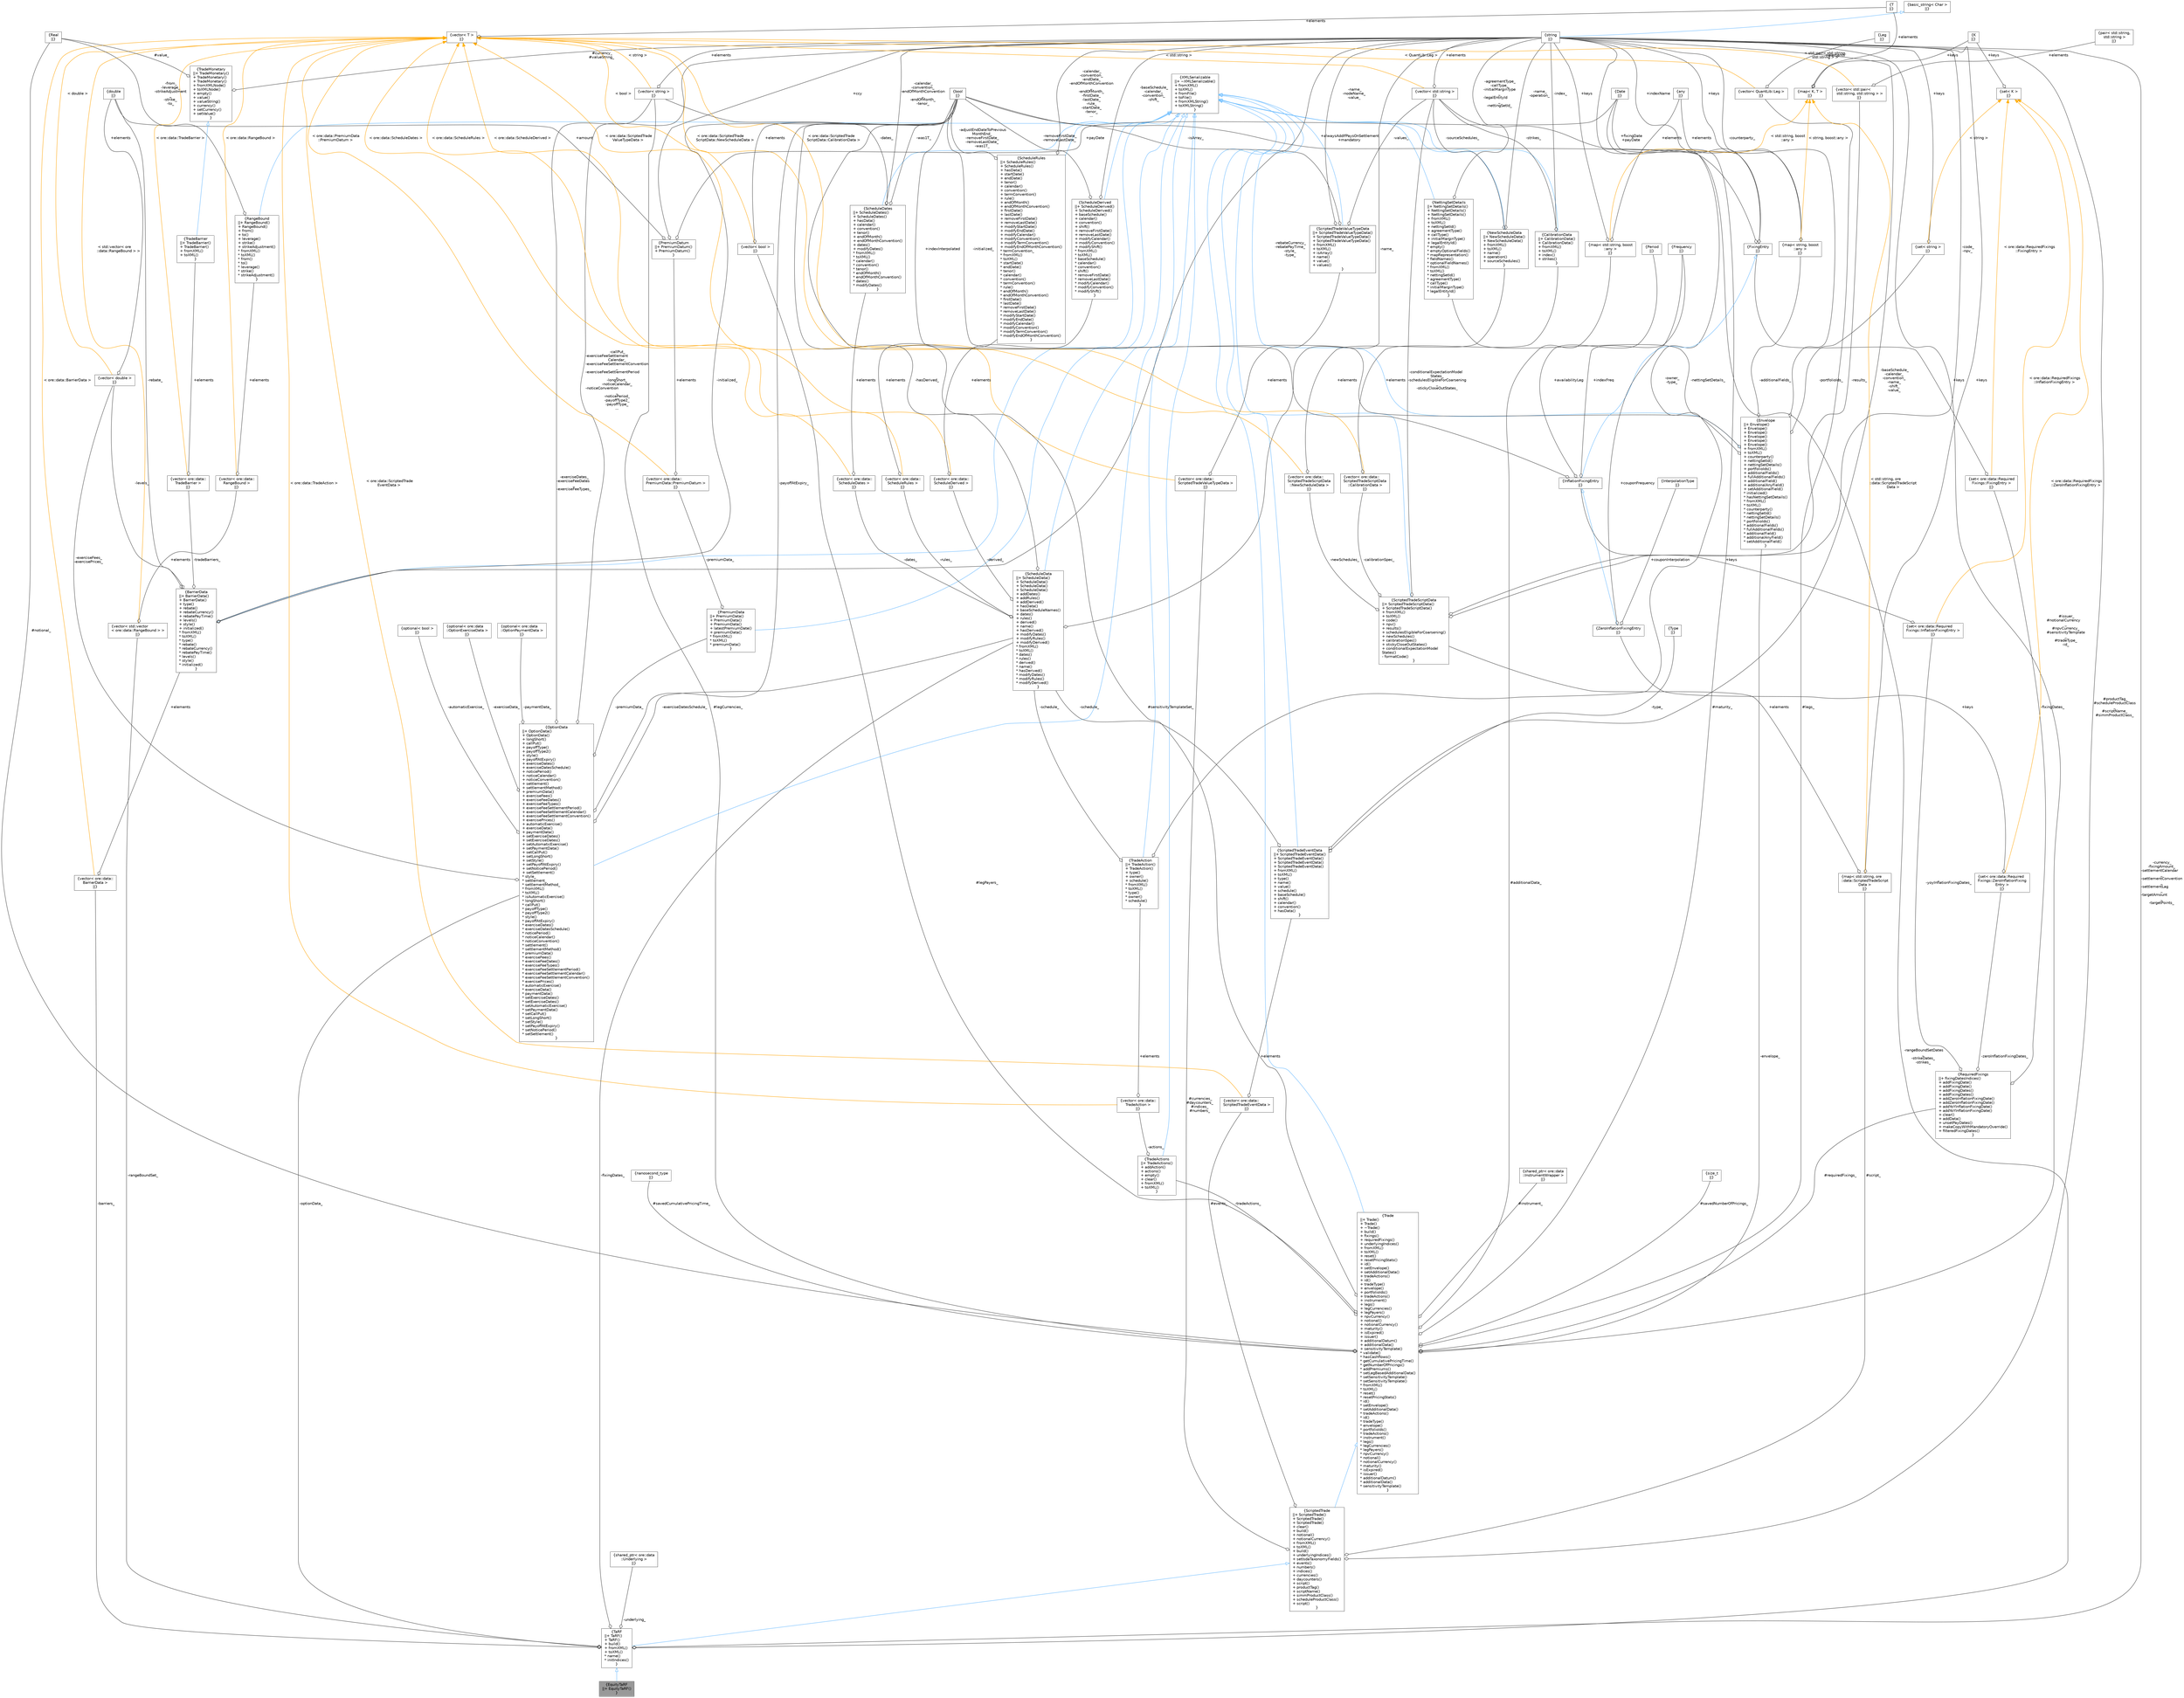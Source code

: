 digraph "EquityTaRF"
{
 // INTERACTIVE_SVG=YES
 // LATEX_PDF_SIZE
  bgcolor="transparent";
  edge [fontname=Helvetica,fontsize=10,labelfontname=Helvetica,labelfontsize=10];
  node [fontname=Helvetica,fontsize=10,shape=box,height=0.2,width=0.4];
  Node1 [label="{EquityTaRF\n||+ EquityTaRF()\l}",height=0.2,width=0.4,color="gray40", fillcolor="grey60", style="filled", fontcolor="black",tooltip=" "];
  Node2 -> Node1 [dir="back",color="steelblue1",style="solid",arrowtail="onormal"];
  Node2 [label="{TaRF\n||+ TaRF()\l+ TaRF()\l+ build()\l+ fromXML()\l+ toXML()\l* name()\l* initIndices()\l}",height=0.2,width=0.4,color="gray40", fillcolor="white", style="filled",URL="$classore_1_1data_1_1_ta_r_f.html",tooltip=" "];
  Node3 -> Node2 [dir="back",color="steelblue1",style="solid",arrowtail="onormal"];
  Node3 [label="{ScriptedTrade\n||+ ScriptedTrade()\l+ ScriptedTrade()\l+ ScriptedTrade()\l+ clear()\l+ build()\l+ notional()\l+ notionalCurrency()\l+ fromXML()\l+ toXML()\l+ build()\l+ underlyingIndices()\l+ setIsdaTaxonomyFields()\l+ events()\l+ numbers()\l+ indices()\l+ currencies()\l+ daycounters()\l+ script()\l+ productTag()\l+ scriptName()\l+ simmProductClass()\l+ scheduleProductClass()\l+ script()\l}",height=0.2,width=0.4,color="gray40", fillcolor="white", style="filled",URL="$classore_1_1data_1_1_scripted_trade.html",tooltip=" "];
  Node4 -> Node3 [dir="back",color="steelblue1",style="solid",arrowtail="onormal"];
  Node4 [label="{Trade\n||+ Trade()\l+ Trade()\l+ ~Trade()\l+ build()\l+ fixings()\l+ requiredFixings()\l+ underlyingIndices()\l+ fromXML()\l+ toXML()\l+ reset()\l+ resetPricingStats()\l+ id()\l+ setEnvelope()\l+ setAdditionalData()\l+ tradeActions()\l+ id()\l+ tradeType()\l+ envelope()\l+ portfolioIds()\l+ tradeActions()\l+ instrument()\l+ legs()\l+ legCurrencies()\l+ legPayers()\l+ npvCurrency()\l+ notional()\l+ notionalCurrency()\l+ maturity()\l+ isExpired()\l+ issuer()\l+ additionalDatum()\l+ additionalData()\l+ sensitivityTemplate()\l* validate()\l* hasCashflows()\l* getCumulativePricingTime()\l* getNumberOfPricings()\l* addPremiums()\l* setLegBasedAdditionalData()\l* setSensitivityTemplate()\l* setSensitivityTemplate()\l* fromXML()\l* toXML()\l* reset()\l* resetPricingStats()\l* id()\l* setEnvelope()\l* setAdditionalData()\l* tradeActions()\l* id()\l* tradeType()\l* envelope()\l* portfolioIds()\l* tradeActions()\l* instrument()\l* legs()\l* legCurrencies()\l* legPayers()\l* npvCurrency()\l* notional()\l* notionalCurrency()\l* maturity()\l* isExpired()\l* issuer()\l* additionalDatum()\l* additionalData()\l* sensitivityTemplate()\l}",height=0.2,width=0.4,color="gray40", fillcolor="white", style="filled",URL="$classore_1_1data_1_1_trade.html",tooltip="Trade base class."];
  Node5 -> Node4 [dir="back",color="steelblue1",style="solid",arrowtail="onormal"];
  Node5 [label="{XMLSerializable\n||+ ~XMLSerializable()\l+ fromXML()\l+ toXML()\l+ fromFile()\l+ toFile()\l+ fromXMLString()\l+ toXMLString()\l}",height=0.2,width=0.4,color="gray40", fillcolor="white", style="filled",URL="$classore_1_1data_1_1_x_m_l_serializable.html",tooltip="Base class for all serializable classes."];
  Node6 -> Node4 [color="grey25",style="solid",label=" #issuer_\n#notionalCurrency\l_\n#npvCurrency_\n#sensitivityTemplate\l_\n#tradeType_\n-id_" ,arrowhead="odiamond"];
  Node6 [label="{string\n||}",height=0.2,width=0.4,color="gray40", fillcolor="white", style="filled",tooltip=" "];
  Node7 -> Node6 [dir="back",color="steelblue1",style="solid",arrowtail="onormal"];
  Node7 [label="{basic_string\< Char \>\n||}",height=0.2,width=0.4,color="gray40", fillcolor="white", style="filled",tooltip=" "];
  Node8 -> Node4 [color="grey25",style="solid",label=" #instrument_" ,arrowhead="odiamond"];
  Node8 [label="{shared_ptr\< ore::data\l::InstrumentWrapper \>\n||}",height=0.2,width=0.4,color="gray40", fillcolor="white", style="filled",tooltip=" "];
  Node9 -> Node4 [color="grey25",style="solid",label=" #legs_" ,arrowhead="odiamond"];
  Node9 [label="{vector\< QuantLib::Leg \>\n||}",height=0.2,width=0.4,color="gray40", fillcolor="white", style="filled",tooltip=" "];
  Node10 -> Node9 [color="grey25",style="solid",label=" +elements" ,arrowhead="odiamond"];
  Node10 [label="{Leg\n||}",height=0.2,width=0.4,color="gray40", fillcolor="white", style="filled",tooltip=" "];
  Node11 -> Node9 [dir="back",color="orange",style="solid",label=" \< QuantLib::Leg \>" ];
  Node11 [label="{vector\< T \>\n||}",height=0.2,width=0.4,color="gray40", fillcolor="white", style="filled",tooltip=" "];
  Node12 -> Node11 [color="grey25",style="solid",label=" +elements" ,arrowhead="odiamond"];
  Node12 [label="{T\n||}",height=0.2,width=0.4,color="gray40", fillcolor="white", style="filled",tooltip=" "];
  Node13 -> Node4 [color="grey25",style="solid",label=" #legCurrencies_" ,arrowhead="odiamond"];
  Node13 [label="{vector\< string \>\n||}",height=0.2,width=0.4,color="gray40", fillcolor="white", style="filled",tooltip=" "];
  Node6 -> Node13 [color="grey25",style="solid",label=" +elements" ,arrowhead="odiamond"];
  Node11 -> Node13 [dir="back",color="orange",style="solid",label=" \< string \>" ];
  Node14 -> Node4 [color="grey25",style="solid",label=" #legPayers_" ,arrowhead="odiamond"];
  Node14 [label="{vector\< bool \>\n||}",height=0.2,width=0.4,color="gray40", fillcolor="white", style="filled",tooltip=" "];
  Node15 -> Node14 [color="grey25",style="solid",label=" +elements" ,arrowhead="odiamond"];
  Node15 [label="{bool\n||}",height=0.2,width=0.4,color="gray40", fillcolor="white", style="filled",URL="$classbool.html",tooltip=" "];
  Node11 -> Node14 [dir="back",color="orange",style="solid",label=" \< bool \>" ];
  Node16 -> Node4 [color="grey25",style="solid",label=" #notional_" ,arrowhead="odiamond"];
  Node16 [label="{Real\n||}",height=0.2,width=0.4,color="gray40", fillcolor="white", style="filled",tooltip=" "];
  Node17 -> Node4 [color="grey25",style="solid",label=" #maturity_" ,arrowhead="odiamond"];
  Node17 [label="{Date\n||}",height=0.2,width=0.4,color="gray40", fillcolor="white", style="filled",tooltip=" "];
  Node15 -> Node4 [color="grey25",style="solid",label=" #sensitivityTemplateSet_" ,arrowhead="odiamond"];
  Node18 -> Node4 [color="grey25",style="solid",label=" #savedNumberOfPricings_" ,arrowhead="odiamond"];
  Node18 [label="{size_t\n||}",height=0.2,width=0.4,color="gray40", fillcolor="white", style="filled",tooltip=" "];
  Node19 -> Node4 [color="grey25",style="solid",label=" #savedCumulativePricingTime_" ,arrowhead="odiamond"];
  Node19 [label="{nanosecond_type\n||}",height=0.2,width=0.4,color="gray40", fillcolor="white", style="filled",tooltip=" "];
  Node20 -> Node4 [color="grey25",style="solid",label=" #requiredFixings_" ,arrowhead="odiamond"];
  Node20 [label="{RequiredFixings\n||+ fixingDatesIndices()\l+ addFixingDate()\l+ addFixingDate()\l+ addFixingDates()\l+ addFixingDates()\l+ addZeroInflationFixingDate()\l+ addZeroInflationFixingDate()\l+ addYoYInflationFixingDate()\l+ addYoYInflationFixingDate()\l+ clear()\l+ addData()\l+ unsetPayDates()\l+ makeCopyWithMandatoryOverride()\l+ filteredFixingDates()\l}",height=0.2,width=0.4,color="gray40", fillcolor="white", style="filled",URL="$classore_1_1data_1_1_required_fixings.html",tooltip=" "];
  Node21 -> Node20 [color="grey25",style="solid",label=" -fixingDates_" ,arrowhead="odiamond"];
  Node21 [label="{set\< ore::data::Required\lFixings::FixingEntry \>\n||}",height=0.2,width=0.4,color="gray40", fillcolor="white", style="filled",tooltip=" "];
  Node22 -> Node21 [color="grey25",style="solid",label=" +keys" ,arrowhead="odiamond"];
  Node22 [label="{FixingEntry\n||}",height=0.2,width=0.4,color="gray40", fillcolor="white", style="filled",URL="$structore_1_1data_1_1_required_fixings_1_1_fixing_entry.html",tooltip=" "];
  Node6 -> Node22 [color="grey25",style="solid",label=" +indexName" ,arrowhead="odiamond"];
  Node17 -> Node22 [color="grey25",style="solid",label=" +fixingDate\n+payDate" ,arrowhead="odiamond"];
  Node15 -> Node22 [color="grey25",style="solid",label=" +alwaysAddIfPaysOnSettlement\n+mandatory" ,arrowhead="odiamond"];
  Node23 -> Node21 [dir="back",color="orange",style="solid",label=" \< ore::data::RequiredFixings\l::FixingEntry \>" ];
  Node23 [label="{set\< K \>\n||}",height=0.2,width=0.4,color="gray40", fillcolor="white", style="filled",tooltip=" "];
  Node24 -> Node23 [color="grey25",style="solid",label=" +keys" ,arrowhead="odiamond"];
  Node24 [label="{K\n||}",height=0.2,width=0.4,color="gray40", fillcolor="white", style="filled",tooltip=" "];
  Node25 -> Node20 [color="grey25",style="solid",label=" -zeroInflationFixingDates_" ,arrowhead="odiamond"];
  Node25 [label="{set\< ore::data::Required\lFixings::ZeroInflationFixing\lEntry \>\n||}",height=0.2,width=0.4,color="gray40", fillcolor="white", style="filled",tooltip=" "];
  Node26 -> Node25 [color="grey25",style="solid",label=" +keys" ,arrowhead="odiamond"];
  Node26 [label="{ZeroInflationFixingEntry\n||}",height=0.2,width=0.4,color="gray40", fillcolor="white", style="filled",URL="$structore_1_1data_1_1_required_fixings_1_1_zero_inflation_fixing_entry.html",tooltip=" "];
  Node27 -> Node26 [dir="back",color="steelblue1",style="solid",arrowtail="onormal"];
  Node27 [label="{InflationFixingEntry\n||}",height=0.2,width=0.4,color="gray40", fillcolor="white", style="filled",URL="$structore_1_1data_1_1_required_fixings_1_1_inflation_fixing_entry.html",tooltip=" "];
  Node22 -> Node27 [dir="back",color="steelblue1",style="solid",arrowtail="onormal"];
  Node15 -> Node27 [color="grey25",style="solid",label=" +indexInterpolated" ,arrowhead="odiamond"];
  Node28 -> Node27 [color="grey25",style="solid",label=" +indexFreq" ,arrowhead="odiamond"];
  Node28 [label="{Frequency\n||}",height=0.2,width=0.4,color="gray40", fillcolor="white", style="filled",tooltip=" "];
  Node29 -> Node27 [color="grey25",style="solid",label=" +availabilityLeg" ,arrowhead="odiamond"];
  Node29 [label="{Period\n||}",height=0.2,width=0.4,color="gray40", fillcolor="white", style="filled",tooltip=" "];
  Node30 -> Node26 [color="grey25",style="solid",label=" +couponInterpolation" ,arrowhead="odiamond"];
  Node30 [label="{InterpolationType\n||}",height=0.2,width=0.4,color="gray40", fillcolor="white", style="filled",tooltip=" "];
  Node28 -> Node26 [color="grey25",style="solid",label=" +couponFrequency" ,arrowhead="odiamond"];
  Node23 -> Node25 [dir="back",color="orange",style="solid",label=" \< ore::data::RequiredFixings\l::ZeroInflationFixingEntry \>" ];
  Node31 -> Node20 [color="grey25",style="solid",label=" -yoyInflationFixingDates_" ,arrowhead="odiamond"];
  Node31 [label="{set\< ore::data::Required\lFixings::InflationFixingEntry \>\n||}",height=0.2,width=0.4,color="gray40", fillcolor="white", style="filled",tooltip=" "];
  Node27 -> Node31 [color="grey25",style="solid",label=" +keys" ,arrowhead="odiamond"];
  Node23 -> Node31 [dir="back",color="orange",style="solid",label=" \< ore::data::RequiredFixings\l::InflationFixingEntry \>" ];
  Node32 -> Node4 [color="grey25",style="solid",label=" #additionalData_" ,arrowhead="odiamond"];
  Node32 [label="{map\< std::string, boost\l::any \>\n||}",height=0.2,width=0.4,color="gray40", fillcolor="white", style="filled",tooltip=" "];
  Node6 -> Node32 [color="grey25",style="solid",label=" +keys" ,arrowhead="odiamond"];
  Node33 -> Node32 [color="grey25",style="solid",label=" +elements" ,arrowhead="odiamond"];
  Node33 [label="{any\n||}",height=0.2,width=0.4,color="gray40", fillcolor="white", style="filled",tooltip=" "];
  Node34 -> Node32 [dir="back",color="orange",style="solid",label=" \< std::string, boost\l::any \>" ];
  Node34 [label="{map\< K, T \>\n||}",height=0.2,width=0.4,color="gray40", fillcolor="white", style="filled",tooltip=" "];
  Node24 -> Node34 [color="grey25",style="solid",label=" +keys" ,arrowhead="odiamond"];
  Node12 -> Node34 [color="grey25",style="solid",label=" +elements" ,arrowhead="odiamond"];
  Node35 -> Node4 [color="grey25",style="solid",label=" -envelope_" ,arrowhead="odiamond"];
  Node35 [label="{Envelope\n||+ Envelope()\l+ Envelope()\l+ Envelope()\l+ Envelope()\l+ Envelope()\l+ Envelope()\l+ fromXML()\l+ toXML()\l+ counterparty()\l+ nettingSetId()\l+ nettingSetDetails()\l+ portfolioIds()\l+ additionalFields()\l+ fullAdditionalFields()\l+ additionalField()\l+ additionalAnyField()\l+ setAdditionalField()\l* initialized()\l* hasNettingSetDetails()\l* fromXML()\l* toXML()\l* counterparty()\l* nettingSetId()\l* nettingSetDetails()\l* portfolioIds()\l* additionalFields()\l* fullAdditionalFields()\l* additionalField()\l* additionalAnyField()\l* setAdditionalField()\l}",height=0.2,width=0.4,color="gray40", fillcolor="white", style="filled",URL="$classore_1_1data_1_1_envelope.html",tooltip="Serializable object holding generic trade data, reporting dimensions."];
  Node5 -> Node35 [dir="back",color="steelblue1",style="solid",arrowtail="onormal"];
  Node6 -> Node35 [color="grey25",style="solid",label=" -counterparty_" ,arrowhead="odiamond"];
  Node36 -> Node35 [color="grey25",style="solid",label=" -nettingSetDetails_" ,arrowhead="odiamond"];
  Node36 [label="{NettingSetDetails\n||+ NettingSetDetails()\l+ NettingSetDetails()\l+ NettingSetDetails()\l+ fromXML()\l+ toXML()\l+ nettingSetId()\l+ agreementType()\l+ callType()\l+ initialMarginType()\l+ legalEntityId()\l* empty()\l* emptyOptionalFields()\l* mapRepresentation()\l* fieldNames()\l* optionalFieldNames()\l* fromXML()\l* toXML()\l* nettingSetId()\l* agreementType()\l* callType()\l* initialMarginType()\l* legalEntityId()\l}",height=0.2,width=0.4,color="gray40", fillcolor="white", style="filled",URL="$classore_1_1data_1_1_netting_set_details.html",tooltip="Serializable object holding netting set identification data."];
  Node5 -> Node36 [dir="back",color="steelblue1",style="solid",arrowtail="onormal"];
  Node6 -> Node36 [color="grey25",style="solid",label=" -agreementType_\n-callType_\n-initialMarginType\l_\n-legalEntityId\l_\n-nettingSetId_" ,arrowhead="odiamond"];
  Node37 -> Node35 [color="grey25",style="solid",label=" -portfolioIds_" ,arrowhead="odiamond"];
  Node37 [label="{set\< string \>\n||}",height=0.2,width=0.4,color="gray40", fillcolor="white", style="filled",tooltip=" "];
  Node6 -> Node37 [color="grey25",style="solid",label=" +keys" ,arrowhead="odiamond"];
  Node23 -> Node37 [dir="back",color="orange",style="solid",label=" \< string \>" ];
  Node38 -> Node35 [color="grey25",style="solid",label=" -additionalFields_" ,arrowhead="odiamond"];
  Node38 [label="{map\< string, boost\l::any \>\n||}",height=0.2,width=0.4,color="gray40", fillcolor="white", style="filled",tooltip=" "];
  Node6 -> Node38 [color="grey25",style="solid",label=" +keys" ,arrowhead="odiamond"];
  Node33 -> Node38 [color="grey25",style="solid",label=" +elements" ,arrowhead="odiamond"];
  Node34 -> Node38 [dir="back",color="orange",style="solid",label=" \< string, boost::any \>" ];
  Node15 -> Node35 [color="grey25",style="solid",label=" -initialized_" ,arrowhead="odiamond"];
  Node39 -> Node4 [color="grey25",style="solid",label=" -tradeActions_" ,arrowhead="odiamond"];
  Node39 [label="{TradeActions\n||+ TradeActions()\l+ addAction()\l+ actions()\l+ empty()\l+ clear()\l+ fromXML()\l+ toXML()\l}",height=0.2,width=0.4,color="gray40", fillcolor="white", style="filled",URL="$classore_1_1data_1_1_trade_actions.html",tooltip="Serializable object holding generic trade actions."];
  Node5 -> Node39 [dir="back",color="steelblue1",style="solid",arrowtail="onormal"];
  Node40 -> Node39 [color="grey25",style="solid",label=" -actions_" ,arrowhead="odiamond"];
  Node40 [label="{vector\< ore::data::\lTradeAction \>\n||}",height=0.2,width=0.4,color="gray40", fillcolor="white", style="filled",tooltip=" "];
  Node41 -> Node40 [color="grey25",style="solid",label=" +elements" ,arrowhead="odiamond"];
  Node41 [label="{TradeAction\n||+ TradeAction()\l+ TradeAction()\l+ type()\l+ owner()\l+ schedule()\l* fromXML()\l* toXML()\l* type()\l* owner()\l* schedule()\l}",height=0.2,width=0.4,color="gray40", fillcolor="white", style="filled",URL="$classore_1_1data_1_1_trade_action.html",tooltip="Serializable object holding a trade action."];
  Node5 -> Node41 [dir="back",color="steelblue1",style="solid",arrowtail="onormal"];
  Node6 -> Node41 [color="grey25",style="solid",label=" -owner_\n-type_" ,arrowhead="odiamond"];
  Node42 -> Node41 [color="grey25",style="solid",label=" -schedule_" ,arrowhead="odiamond"];
  Node42 [label="{ScheduleData\n||+ ScheduleData()\l+ ScheduleData()\l+ ScheduleData()\l+ ScheduleData()\l+ addDates()\l+ addRules()\l+ addDerived()\l+ hasData()\l+ baseScheduleNames()\l+ dates()\l+ rules()\l+ derived()\l+ name()\l+ hasDerived()\l+ modifyDates()\l+ modifyRules()\l+ modifyDerived()\l* fromXML()\l* toXML()\l* dates()\l* rules()\l* derived()\l* name()\l* hasDerived()\l* modifyDates()\l* modifyRules()\l* modifyDerived()\l}",height=0.2,width=0.4,color="gray40", fillcolor="white", style="filled",URL="$classore_1_1data_1_1_schedule_data.html",tooltip="Serializable schedule data."];
  Node5 -> Node42 [dir="back",color="steelblue1",style="solid",arrowtail="onormal"];
  Node43 -> Node42 [color="grey25",style="solid",label=" -dates_" ,arrowhead="odiamond"];
  Node43 [label="{vector\< ore::data::\lScheduleDates \>\n||}",height=0.2,width=0.4,color="gray40", fillcolor="white", style="filled",tooltip=" "];
  Node44 -> Node43 [color="grey25",style="solid",label=" +elements" ,arrowhead="odiamond"];
  Node44 [label="{ScheduleDates\n||+ ScheduleDates()\l+ ScheduleDates()\l+ hasData()\l+ calendar()\l+ convention()\l+ tenor()\l+ endOfMonth()\l+ endOfMonthConvention()\l+ dates()\l+ modifyDates()\l* fromXML()\l* toXML()\l* calendar()\l* convention()\l* tenor()\l* endOfMonth()\l* endOfMonthConvention()\l* dates()\l* modifyDates()\l}",height=0.2,width=0.4,color="gray40", fillcolor="white", style="filled",URL="$classore_1_1data_1_1_schedule_dates.html",tooltip="Serializable object holding schedule Dates data."];
  Node5 -> Node44 [dir="back",color="steelblue1",style="solid",arrowtail="onormal"];
  Node6 -> Node44 [color="grey25",style="solid",label=" -calendar_\n-convention_\n-endOfMonthConvention\l_\n-endOfMonth_\n-tenor_" ,arrowhead="odiamond"];
  Node13 -> Node44 [color="grey25",style="solid",label=" -dates_" ,arrowhead="odiamond"];
  Node15 -> Node44 [color="grey25",style="solid",label=" -was1T_" ,arrowhead="odiamond"];
  Node11 -> Node43 [dir="back",color="orange",style="solid",label=" \< ore::data::ScheduleDates \>" ];
  Node45 -> Node42 [color="grey25",style="solid",label=" -rules_" ,arrowhead="odiamond"];
  Node45 [label="{vector\< ore::data::\lScheduleRules \>\n||}",height=0.2,width=0.4,color="gray40", fillcolor="white", style="filled",tooltip=" "];
  Node46 -> Node45 [color="grey25",style="solid",label=" +elements" ,arrowhead="odiamond"];
  Node46 [label="{ScheduleRules\n||+ ScheduleRules()\l+ ScheduleRules()\l+ hasData()\l+ startDate()\l+ endDate()\l+ tenor()\l+ calendar()\l+ convention()\l+ termConvention()\l+ rule()\l+ endOfMonth()\l+ endOfMonthConvention()\l+ firstDate()\l+ lastDate()\l+ removeFirstDate()\l+ removeLastDate()\l+ modifyStartDate()\l+ modifyEndDate()\l+ modifyCalendar()\l+ modifyConvention()\l+ modifyTermConvention()\l+ modifyEndOfMonthConvention()\l* termConvention_\l* fromXML()\l* toXML()\l* startDate()\l* endDate()\l* tenor()\l* calendar()\l* convention()\l* termConvention()\l* rule()\l* endOfMonth()\l* endOfMonthConvention()\l* firstDate()\l* lastDate()\l* removeFirstDate()\l* removeLastDate()\l* modifyStartDate()\l* modifyEndDate()\l* modifyCalendar()\l* modifyConvention()\l* modifyTermConvention()\l* modifyEndOfMonthConvention()\l}",height=0.2,width=0.4,color="gray40", fillcolor="white", style="filled",URL="$classore_1_1data_1_1_schedule_rules.html",tooltip="Serializable object holding schedule Rules data."];
  Node5 -> Node46 [dir="back",color="steelblue1",style="solid",arrowtail="onormal"];
  Node6 -> Node46 [color="grey25",style="solid",label=" -calendar_\n-convention_\n-endDate_\n-endOfMonthConvention\l_\n-endOfMonth_\n-firstDate_\n-lastDate_\n-rule_\n-startDate_\n-tenor_\n..." ,arrowhead="odiamond"];
  Node15 -> Node46 [color="grey25",style="solid",label=" -adjustEndDateToPrevious\lMonthEnd_\n-removeFirstDate_\n-removeLastDate_\n-was1T_" ,arrowhead="odiamond"];
  Node11 -> Node45 [dir="back",color="orange",style="solid",label=" \< ore::data::ScheduleRules \>" ];
  Node47 -> Node42 [color="grey25",style="solid",label=" -derived_" ,arrowhead="odiamond"];
  Node47 [label="{vector\< ore::data::\lScheduleDerived \>\n||}",height=0.2,width=0.4,color="gray40", fillcolor="white", style="filled",tooltip=" "];
  Node48 -> Node47 [color="grey25",style="solid",label=" +elements" ,arrowhead="odiamond"];
  Node48 [label="{ScheduleDerived\n||+ ScheduleDerived()\l+ ScheduleDerived()\l+ baseSchedule()\l+ calendar()\l+ convention()\l+ shift()\l+ removeFirstDate()\l+ removeLastDate()\l+ modifyCalendar()\l+ modifyConvention()\l+ modifyShift()\l* fromXML()\l* toXML()\l* baseSchedule()\l* calendar()\l* convention()\l* shift()\l* removeFirstDate()\l* removeLastDate()\l* modifyCalendar()\l* modifyConvention()\l* modifyShift()\l}",height=0.2,width=0.4,color="gray40", fillcolor="white", style="filled",URL="$classore_1_1data_1_1_schedule_derived.html",tooltip="Serializable object holding Derived schedule data."];
  Node5 -> Node48 [dir="back",color="steelblue1",style="solid",arrowtail="onormal"];
  Node6 -> Node48 [color="grey25",style="solid",label=" -baseSchedule_\n-calendar_\n-convention_\n-shift_" ,arrowhead="odiamond"];
  Node15 -> Node48 [color="grey25",style="solid",label=" -removeFirstDate_\n-removeLastDate_" ,arrowhead="odiamond"];
  Node11 -> Node47 [dir="back",color="orange",style="solid",label=" \< ore::data::ScheduleDerived \>" ];
  Node6 -> Node42 [color="grey25",style="solid",label=" -name_" ,arrowhead="odiamond"];
  Node15 -> Node42 [color="grey25",style="solid",label=" -hasDerived_" ,arrowhead="odiamond"];
  Node11 -> Node40 [dir="back",color="orange",style="solid",label=" \< ore::data::TradeAction \>" ];
  Node49 -> Node3 [color="grey25",style="solid",label=" #events_" ,arrowhead="odiamond"];
  Node49 [label="{vector\< ore::data::\lScriptedTradeEventData \>\n||}",height=0.2,width=0.4,color="gray40", fillcolor="white", style="filled",tooltip=" "];
  Node50 -> Node49 [color="grey25",style="solid",label=" +elements" ,arrowhead="odiamond"];
  Node50 [label="{ScriptedTradeEventData\n||+ ScriptedTradeEventData()\l+ ScriptedTradeEventData()\l+ ScriptedTradeEventData()\l+ ScriptedTradeEventData()\l+ fromXML()\l+ toXML()\l+ type()\l+ name()\l+ value()\l+ schedule()\l+ baseSchedule()\l+ shift()\l+ calendar()\l+ convention()\l+ hasData()\l}",height=0.2,width=0.4,color="gray40", fillcolor="white", style="filled",URL="$classore_1_1data_1_1_scripted_trade_event_data.html",tooltip=" "];
  Node5 -> Node50 [dir="back",color="steelblue1",style="solid",arrowtail="onormal"];
  Node51 -> Node50 [color="grey25",style="solid",label=" -type_" ,arrowhead="odiamond"];
  Node51 [label="{Type\n||}",height=0.2,width=0.4,color="gray40", fillcolor="white", style="filled",tooltip=" "];
  Node6 -> Node50 [color="grey25",style="solid",label=" -baseSchedule_\n-calendar_\n-convention_\n-name_\n-shift_\n-value_" ,arrowhead="odiamond"];
  Node42 -> Node50 [color="grey25",style="solid",label=" -schedule_" ,arrowhead="odiamond"];
  Node11 -> Node49 [dir="back",color="orange",style="solid",label=" \< ore::data::ScriptedTrade\lEventData \>" ];
  Node52 -> Node3 [color="grey25",style="solid",label=" #currencies_\n#daycounters_\n#indices_\n#numbers_" ,arrowhead="odiamond"];
  Node52 [label="{vector\< ore::data::\lScriptedTradeValueTypeData \>\n||}",height=0.2,width=0.4,color="gray40", fillcolor="white", style="filled",tooltip=" "];
  Node53 -> Node52 [color="grey25",style="solid",label=" +elements" ,arrowhead="odiamond"];
  Node53 [label="{ScriptedTradeValueTypeData\n||+ ScriptedTradeValueTypeData()\l+ ScriptedTradeValueTypeData()\l+ ScriptedTradeValueTypeData()\l+ fromXML()\l+ toXML()\l+ isArray()\l+ name()\l+ value()\l+ values()\l}",height=0.2,width=0.4,color="gray40", fillcolor="white", style="filled",URL="$classore_1_1data_1_1_scripted_trade_value_type_data.html",tooltip=" "];
  Node5 -> Node53 [dir="back",color="steelblue1",style="solid",arrowtail="onormal"];
  Node6 -> Node53 [color="grey25",style="solid",label=" -name_\n-nodeName_\n-value_" ,arrowhead="odiamond"];
  Node15 -> Node53 [color="grey25",style="solid",label=" -isArray_" ,arrowhead="odiamond"];
  Node54 -> Node53 [color="grey25",style="solid",label=" -values_" ,arrowhead="odiamond"];
  Node54 [label="{vector\< std::string \>\n||}",height=0.2,width=0.4,color="gray40", fillcolor="white", style="filled",tooltip=" "];
  Node6 -> Node54 [color="grey25",style="solid",label=" +elements" ,arrowhead="odiamond"];
  Node11 -> Node54 [dir="back",color="orange",style="solid",label=" \< std::string \>" ];
  Node11 -> Node52 [dir="back",color="orange",style="solid",label=" \< ore::data::ScriptedTrade\lValueTypeData \>" ];
  Node55 -> Node3 [color="grey25",style="solid",label=" #script_" ,arrowhead="odiamond"];
  Node55 [label="{map\< std::string, ore\l::data::ScriptedTradeScript\lData \>\n||}",height=0.2,width=0.4,color="gray40", fillcolor="white", style="filled",tooltip=" "];
  Node6 -> Node55 [color="grey25",style="solid",label=" +keys" ,arrowhead="odiamond"];
  Node56 -> Node55 [color="grey25",style="solid",label=" +elements" ,arrowhead="odiamond"];
  Node56 [label="{ScriptedTradeScriptData\n||+ ScriptedTradeScriptData()\l+ ScriptedTradeScriptData()\l+ fromXML()\l+ toXML()\l+ code()\l+ npv()\l+ results()\l+ schedulesEligibleForCoarsening()\l+ newSchedules()\l+ calibrationSpec()\l+ stickyCloseOutStates()\l+ conditionalExpectationModel\lStates()\l- formatCode()\l}",height=0.2,width=0.4,color="gray40", fillcolor="white", style="filled",URL="$classore_1_1data_1_1_scripted_trade_script_data.html",tooltip=" "];
  Node5 -> Node56 [dir="back",color="steelblue1",style="solid",arrowtail="onormal"];
  Node6 -> Node56 [color="grey25",style="solid",label=" -code_\n-npv_" ,arrowhead="odiamond"];
  Node57 -> Node56 [color="grey25",style="solid",label=" -results_" ,arrowhead="odiamond"];
  Node57 [label="{vector\< std::pair\<\l std::string, std::string \> \>\n||}",height=0.2,width=0.4,color="gray40", fillcolor="white", style="filled",tooltip=" "];
  Node58 -> Node57 [color="grey25",style="solid",label=" +elements" ,arrowhead="odiamond"];
  Node58 [label="{pair\< std::string,\l std::string \>\n||}",height=0.2,width=0.4,color="gray40", fillcolor="white", style="filled",tooltip=" "];
  Node11 -> Node57 [dir="back",color="orange",style="solid",label=" \< std::pair\< std::string,\l std::string \> \>" ];
  Node54 -> Node56 [color="grey25",style="solid",label=" -conditionalExpectationModel\lStates_\n-schedulesEligibleForCoarsening\l_\n-stickyCloseOutStates_" ,arrowhead="odiamond"];
  Node59 -> Node56 [color="grey25",style="solid",label=" -newSchedules_" ,arrowhead="odiamond"];
  Node59 [label="{vector\< ore::data::\lScriptedTradeScriptData\l::NewScheduleData \>\n||}",height=0.2,width=0.4,color="gray40", fillcolor="white", style="filled",tooltip=" "];
  Node60 -> Node59 [color="grey25",style="solid",label=" +elements" ,arrowhead="odiamond"];
  Node60 [label="{NewScheduleData\n||+ NewScheduleData()\l+ NewScheduleData()\l+ fromXML()\l+ toXML()\l+ name()\l+ operation()\l+ sourceSchedules()\l}",height=0.2,width=0.4,color="gray40", fillcolor="white", style="filled",URL="$classore_1_1data_1_1_scripted_trade_script_data_1_1_new_schedule_data.html",tooltip=" "];
  Node5 -> Node60 [dir="back",color="steelblue1",style="solid",arrowtail="onormal"];
  Node6 -> Node60 [color="grey25",style="solid",label=" -name_\n-operation_" ,arrowhead="odiamond"];
  Node54 -> Node60 [color="grey25",style="solid",label=" -sourceSchedules_" ,arrowhead="odiamond"];
  Node11 -> Node59 [dir="back",color="orange",style="solid",label=" \< ore::data::ScriptedTrade\lScriptData::NewScheduleData \>" ];
  Node61 -> Node56 [color="grey25",style="solid",label=" -calibrationSpec_" ,arrowhead="odiamond"];
  Node61 [label="{vector\< ore::data::\lScriptedTradeScriptData\l::CalibrationData \>\n||}",height=0.2,width=0.4,color="gray40", fillcolor="white", style="filled",tooltip=" "];
  Node62 -> Node61 [color="grey25",style="solid",label=" +elements" ,arrowhead="odiamond"];
  Node62 [label="{CalibrationData\n||+ CalibrationData()\l+ CalibrationData()\l+ fromXML()\l+ toXML()\l+ index()\l+ strikes()\l}",height=0.2,width=0.4,color="gray40", fillcolor="white", style="filled",URL="$classore_1_1data_1_1_scripted_trade_script_data_1_1_calibration_data.html",tooltip=" "];
  Node5 -> Node62 [dir="back",color="steelblue1",style="solid",arrowtail="onormal"];
  Node6 -> Node62 [color="grey25",style="solid",label=" -index_" ,arrowhead="odiamond"];
  Node54 -> Node62 [color="grey25",style="solid",label=" -strikes_" ,arrowhead="odiamond"];
  Node11 -> Node61 [dir="back",color="orange",style="solid",label=" \< ore::data::ScriptedTrade\lScriptData::CalibrationData \>" ];
  Node34 -> Node55 [dir="back",color="orange",style="solid",label=" \< std::string, ore\l::data::ScriptedTradeScript\lData \>" ];
  Node6 -> Node3 [color="grey25",style="solid",label=" #productTag_\n#scheduleProductClass\l_\n#scriptName_\n#simmProductClass_" ,arrowhead="odiamond"];
  Node6 -> Node2 [color="grey25",style="solid",label=" -currency_\n-fixingAmount_\n-settlementCalendar\l_\n-settlementConvention\l_\n-settlementLag\l_\n-targetAmount\l_\n-targetPoints_" ,arrowhead="odiamond"];
  Node54 -> Node2 [color="grey25",style="solid",label=" -rangeBoundSetDates\l_\n-strikeDates_\n-strikes_" ,arrowhead="odiamond"];
  Node63 -> Node2 [color="grey25",style="solid",label=" -underlying_" ,arrowhead="odiamond"];
  Node63 [label="{shared_ptr\< ore::data\l::Underlying \>\n||}",height=0.2,width=0.4,color="gray40", fillcolor="white", style="filled",tooltip=" "];
  Node42 -> Node2 [color="grey25",style="solid",label=" -fixingDates_" ,arrowhead="odiamond"];
  Node64 -> Node2 [color="grey25",style="solid",label=" -optionData_" ,arrowhead="odiamond"];
  Node64 [label="{OptionData\n||+ OptionData()\l+ OptionData()\l+ longShort()\l+ callPut()\l+ payoffType()\l+ payoffType2()\l+ style()\l+ payoffAtExpiry()\l+ exerciseDates()\l+ exerciseDatesSchedule()\l+ noticePeriod()\l+ noticeCalendar()\l+ noticeConvention()\l+ settlement()\l+ settlementMethod()\l+ premiumData()\l+ exerciseFees()\l+ exerciseFeeDates()\l+ exerciseFeeTypes()\l+ exerciseFeeSettlementPeriod()\l+ exerciseFeeSettlementCalendar()\l+ exerciseFeeSettlementConvention()\l+ exercisePrices()\l+ automaticExercise()\l+ exerciseData()\l+ paymentData()\l+ setExerciseDates()\l+ setExerciseDates()\l+ setAutomaticExercise()\l+ setPaymentData()\l+ setCallPut()\l+ setLongShort()\l+ setStyle()\l+ setPayoffAtExpiry()\l+ setNoticePeriod()\l+ setSettlement()\l* style_\l* settlement_\l* settlementMethod_\l* fromXML()\l* toXML()\l* isAutomaticExercise()\l* longShort()\l* callPut()\l* payoffType()\l* payoffType2()\l* style()\l* payoffAtExpiry()\l* exerciseDates()\l* exerciseDatesSchedule()\l* noticePeriod()\l* noticeCalendar()\l* noticeConvention()\l* settlement()\l* settlementMethod()\l* premiumData()\l* exerciseFees()\l* exerciseFeeDates()\l* exerciseFeeTypes()\l* exerciseFeeSettlementPeriod()\l* exerciseFeeSettlementCalendar()\l* exerciseFeeSettlementConvention()\l* exercisePrices()\l* automaticExercise()\l* exerciseData()\l* paymentData()\l* setExerciseDates()\l* setExerciseDates()\l* setAutomaticExercise()\l* setPaymentData()\l* setCallPut()\l* setLongShort()\l* setStyle()\l* setPayoffAtExpiry()\l* setNoticePeriod()\l* setSettlement()\l}",height=0.2,width=0.4,color="gray40", fillcolor="white", style="filled",URL="$classore_1_1data_1_1_option_data.html",tooltip="Serializable object holding option data."];
  Node5 -> Node64 [dir="back",color="steelblue1",style="solid",arrowtail="onormal"];
  Node6 -> Node64 [color="grey25",style="solid",label=" -callPut_\n-exerciseFeeSettlement\lCalendar_\n-exerciseFeeSettlementConvention\l_\n-exerciseFeeSettlementPeriod\l_\n-longShort_\n-noticeCalendar_\n-noticeConvention\l_\n-noticePeriod_\n-payoffType2_\n-payoffType_\n..." ,arrowhead="odiamond"];
  Node15 -> Node64 [color="grey25",style="solid",label=" -payoffAtExpiry_" ,arrowhead="odiamond"];
  Node42 -> Node64 [color="grey25",style="solid",label=" -exerciseDatesSchedule_" ,arrowhead="odiamond"];
  Node13 -> Node64 [color="grey25",style="solid",label=" -exerciseDates_\n-exerciseFeeDates\l_\n-exerciseFeeTypes_" ,arrowhead="odiamond"];
  Node65 -> Node64 [color="grey25",style="solid",label=" -premiumData_" ,arrowhead="odiamond"];
  Node65 [label="{PremiumData\n||+ PremiumData()\l+ PremiumData()\l+ PremiumData()\l+ latestPremiumDate()\l+ premiumData()\l* fromXML()\l* toXML()\l* premiumData()\l}",height=0.2,width=0.4,color="gray40", fillcolor="white", style="filled",URL="$classore_1_1data_1_1_premium_data.html",tooltip="Serializable object holding premium data."];
  Node5 -> Node65 [dir="back",color="steelblue1",style="solid",arrowtail="onormal"];
  Node66 -> Node65 [color="grey25",style="solid",label=" -premiumData_" ,arrowhead="odiamond"];
  Node66 [label="{vector\< ore::data::\lPremiumData::PremiumDatum \>\n||}",height=0.2,width=0.4,color="gray40", fillcolor="white", style="filled",tooltip=" "];
  Node67 -> Node66 [color="grey25",style="solid",label=" +elements" ,arrowhead="odiamond"];
  Node67 [label="{PremiumDatum\n||+ PremiumDatum()\l+ PremiumDatum()\l}",height=0.2,width=0.4,color="gray40", fillcolor="white", style="filled",URL="$structore_1_1data_1_1_premium_data_1_1_premium_datum.html",tooltip=" "];
  Node68 -> Node67 [color="grey25",style="solid",label=" +amount" ,arrowhead="odiamond"];
  Node68 [label="{double\n||}",height=0.2,width=0.4,color="gray40", fillcolor="white", style="filled",tooltip=" "];
  Node6 -> Node67 [color="grey25",style="solid",label=" +ccy" ,arrowhead="odiamond"];
  Node17 -> Node67 [color="grey25",style="solid",label=" +payDate" ,arrowhead="odiamond"];
  Node11 -> Node66 [dir="back",color="orange",style="solid",label=" \< ore::data::PremiumData\l::PremiumDatum \>" ];
  Node69 -> Node64 [color="grey25",style="solid",label=" -exerciseFees_\n-exercisePrices_" ,arrowhead="odiamond"];
  Node69 [label="{vector\< double \>\n||}",height=0.2,width=0.4,color="gray40", fillcolor="white", style="filled",tooltip=" "];
  Node68 -> Node69 [color="grey25",style="solid",label=" +elements" ,arrowhead="odiamond"];
  Node11 -> Node69 [dir="back",color="orange",style="solid",label=" \< double \>" ];
  Node70 -> Node64 [color="grey25",style="solid",label=" -automaticExercise_" ,arrowhead="odiamond"];
  Node70 [label="{optional\< bool \>\n||}",height=0.2,width=0.4,color="gray40", fillcolor="white", style="filled",tooltip=" "];
  Node71 -> Node64 [color="grey25",style="solid",label=" -exerciseData_" ,arrowhead="odiamond"];
  Node71 [label="{optional\< ore::data\l::OptionExerciseData \>\n||}",height=0.2,width=0.4,color="gray40", fillcolor="white", style="filled",tooltip=" "];
  Node72 -> Node64 [color="grey25",style="solid",label=" -paymentData_" ,arrowhead="odiamond"];
  Node72 [label="{optional\< ore::data\l::OptionPaymentData \>\n||}",height=0.2,width=0.4,color="gray40", fillcolor="white", style="filled",tooltip=" "];
  Node73 -> Node2 [color="grey25",style="solid",label=" -rangeBoundSet_" ,arrowhead="odiamond"];
  Node73 [label="{vector\< std::vector\l\< ore::data::RangeBound \> \>\n||}",height=0.2,width=0.4,color="gray40", fillcolor="white", style="filled",tooltip=" "];
  Node74 -> Node73 [color="grey25",style="solid",label=" +elements" ,arrowhead="odiamond"];
  Node74 [label="{vector\< ore::data::\lRangeBound \>\n||}",height=0.2,width=0.4,color="gray40", fillcolor="white", style="filled",tooltip=" "];
  Node75 -> Node74 [color="grey25",style="solid",label=" +elements" ,arrowhead="odiamond"];
  Node75 [label="{RangeBound\n||+ RangeBound()\l+ RangeBound()\l+ from()\l+ to()\l+ leverage()\l+ strike()\l+ strikeAdjustment()\l* fromXML()\l* toXML()\l* from()\l* to()\l* leverage()\l* strike()\l* strikeAdjustment()\l}",height=0.2,width=0.4,color="gray40", fillcolor="white", style="filled",URL="$classore_1_1data_1_1_range_bound.html",tooltip="Serializable obejct holding range bound data."];
  Node5 -> Node75 [dir="back",color="steelblue1",style="solid",arrowtail="onormal"];
  Node16 -> Node75 [color="grey25",style="solid",label=" -from_\n-leverage_\n-strikeAdjustment\l_\n-strike_\n-to_" ,arrowhead="odiamond"];
  Node11 -> Node74 [dir="back",color="orange",style="solid",label=" \< ore::data::RangeBound \>" ];
  Node11 -> Node73 [dir="back",color="orange",style="solid",label=" \< std::vector\< ore\l::data::RangeBound \> \>" ];
  Node76 -> Node2 [color="grey25",style="solid",label=" -barriers_" ,arrowhead="odiamond"];
  Node76 [label="{vector\< ore::data::\lBarrierData \>\n||}",height=0.2,width=0.4,color="gray40", fillcolor="white", style="filled",tooltip=" "];
  Node77 -> Node76 [color="grey25",style="solid",label=" +elements" ,arrowhead="odiamond"];
  Node77 [label="{BarrierData\n||+ BarrierData()\l+ BarrierData()\l+ type()\l+ rebate()\l+ rebateCurrency()\l+ rebatePayTime()\l+ levels()\l+ style()\l+ initialized()\l* fromXML()\l* toXML()\l* type()\l* rebate()\l* rebateCurrency()\l* rebatePayTime()\l* levels()\l* style()\l* initialized()\l}",height=0.2,width=0.4,color="gray40", fillcolor="white", style="filled",URL="$classore_1_1data_1_1_barrier_data.html",tooltip="Serializable obejct holding barrier data."];
  Node5 -> Node77 [dir="back",color="steelblue1",style="solid",arrowtail="onormal"];
  Node15 -> Node77 [color="grey25",style="solid",label=" -initialized_" ,arrowhead="odiamond"];
  Node6 -> Node77 [color="grey25",style="solid",label=" -rebateCurrency_\n-rebatePayTime_\n-style_\n-type_" ,arrowhead="odiamond"];
  Node69 -> Node77 [color="grey25",style="solid",label=" -levels_" ,arrowhead="odiamond"];
  Node68 -> Node77 [color="grey25",style="solid",label=" -rebate_" ,arrowhead="odiamond"];
  Node78 -> Node77 [color="grey25",style="solid",label=" -tradeBarriers_" ,arrowhead="odiamond"];
  Node78 [label="{vector\< ore::data::\lTradeBarrier \>\n||}",height=0.2,width=0.4,color="gray40", fillcolor="white", style="filled",tooltip=" "];
  Node79 -> Node78 [color="grey25",style="solid",label=" +elements" ,arrowhead="odiamond"];
  Node79 [label="{TradeBarrier\n||+ TradeBarrier()\l+ TradeBarrier()\l+ fromXML()\l+ toXML()\l}",height=0.2,width=0.4,color="gray40", fillcolor="white", style="filled",URL="$classore_1_1data_1_1_trade_barrier.html",tooltip=" "];
  Node80 -> Node79 [dir="back",color="steelblue1",style="solid",arrowtail="onormal"];
  Node80 [label="{TradeMonetary\n||+ TradeMonetary()\l+ TradeMonetary()\l+ TradeMonetary()\l+ fromXMLNode()\l+ toXMLNode()\l+ empty()\l+ value()\l+ valueString()\l+ currency()\l+ setCurrency()\l+ setValue()\l}",height=0.2,width=0.4,color="gray40", fillcolor="white", style="filled",URL="$classore_1_1data_1_1_trade_monetary.html",tooltip=" "];
  Node16 -> Node80 [color="grey25",style="solid",label=" #value_" ,arrowhead="odiamond"];
  Node6 -> Node80 [color="grey25",style="solid",label=" #currency_\n#valueString_" ,arrowhead="odiamond"];
  Node11 -> Node78 [dir="back",color="orange",style="solid",label=" \< ore::data::TradeBarrier \>" ];
  Node11 -> Node76 [dir="back",color="orange",style="solid",label=" \< ore::data::BarrierData \>" ];
}
